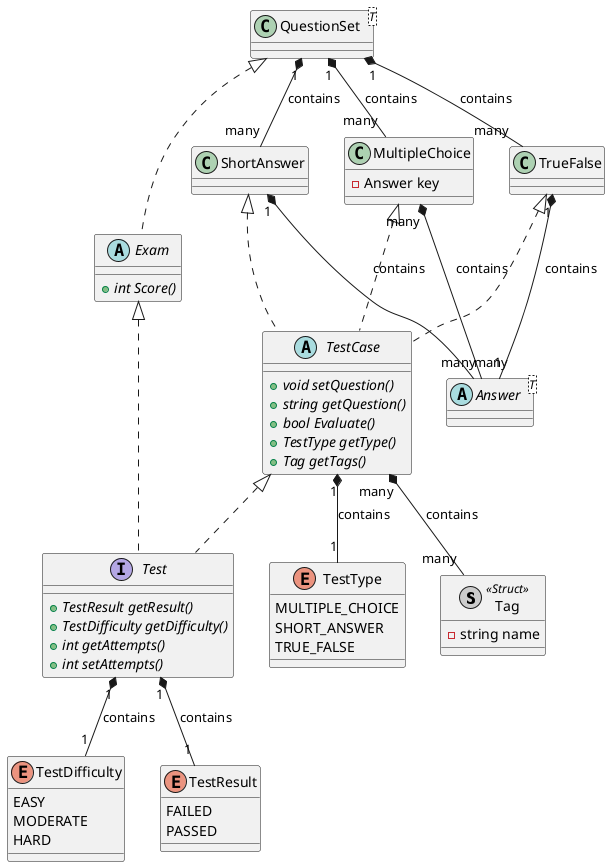 @startuml quizr


class Tag << (S,#cccccc) Struct >>
class Tag {
    - string name
}

interface Test {
    + {abstract} TestResult getResult()
    + {abstract} TestDifficulty getDifficulty()
    + {abstract} int getAttempts()
    + {abstract} int setAttempts()
}

Test "1" *-- "1" TestDifficulty : contains
enum TestDifficulty {
    EASY
    MODERATE
    HARD
}

Test "1" *-- "1" TestResult : contains
enum TestResult {
    FAILED
    PASSED
}

abstract TestCase {
    + {abstract} void setQuestion()
    + {abstract} string getQuestion()
    + {abstract} bool Evaluate()
    + {abstract} TestType getType()
    + {abstract} Tag getTags() 
}

TestCase "1" *-- "1" TestType : contains
TestCase "many" *-- "many" Tag :  contains

TestCase <|.. Test

enum TestType {
    MULTIPLE_CHOICE
    SHORT_ANSWER
    TRUE_FALSE
}

class MultipleChoice {
    - Answer key
}
MultipleChoice <|..TestCase
MultipleChoice "many" *-- "many" Answer : contains

class ShortAnswer {

}
ShortAnswer<|..TestCase
ShortAnswer "1" *-- "many" Answer : contains

class TrueFalse {

}
TrueFalse<|..TestCase
TrueFalse "1" *-- "1" Answer : contains

abstract Exam {
    + {abstract} int Score()
}
Exam <|.. Test

class QuestionSet<T> {

}

QuestionSet "1" *-- "many" TrueFalse: contains
QuestionSet "1" *-- "many" ShortAnswer: contains
QuestionSet "1" *-- "many" MultipleChoice: contains
QuestionSet <|.. Exam

abstract class Answer<T> {

}

@enduml